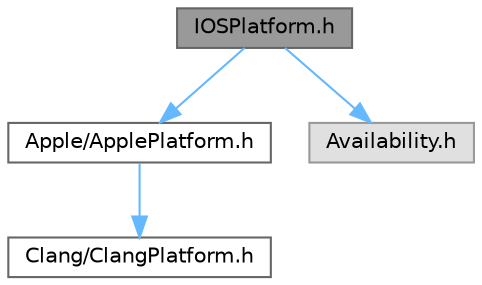 digraph "IOSPlatform.h"
{
 // INTERACTIVE_SVG=YES
 // LATEX_PDF_SIZE
  bgcolor="transparent";
  edge [fontname=Helvetica,fontsize=10,labelfontname=Helvetica,labelfontsize=10];
  node [fontname=Helvetica,fontsize=10,shape=box,height=0.2,width=0.4];
  Node1 [id="Node000001",label="IOSPlatform.h",height=0.2,width=0.4,color="gray40", fillcolor="grey60", style="filled", fontcolor="black",tooltip=" "];
  Node1 -> Node2 [id="edge1_Node000001_Node000002",color="steelblue1",style="solid",tooltip=" "];
  Node2 [id="Node000002",label="Apple/ApplePlatform.h",height=0.2,width=0.4,color="grey40", fillcolor="white", style="filled",URL="$db/db2/ApplePlatform_8h.html",tooltip=" "];
  Node2 -> Node3 [id="edge2_Node000002_Node000003",color="steelblue1",style="solid",tooltip=" "];
  Node3 [id="Node000003",label="Clang/ClangPlatform.h",height=0.2,width=0.4,color="grey40", fillcolor="white", style="filled",URL="$d5/d8f/ClangPlatform_8h.html",tooltip=" "];
  Node1 -> Node4 [id="edge3_Node000001_Node000004",color="steelblue1",style="solid",tooltip=" "];
  Node4 [id="Node000004",label="Availability.h",height=0.2,width=0.4,color="grey60", fillcolor="#E0E0E0", style="filled",tooltip=" "];
}
